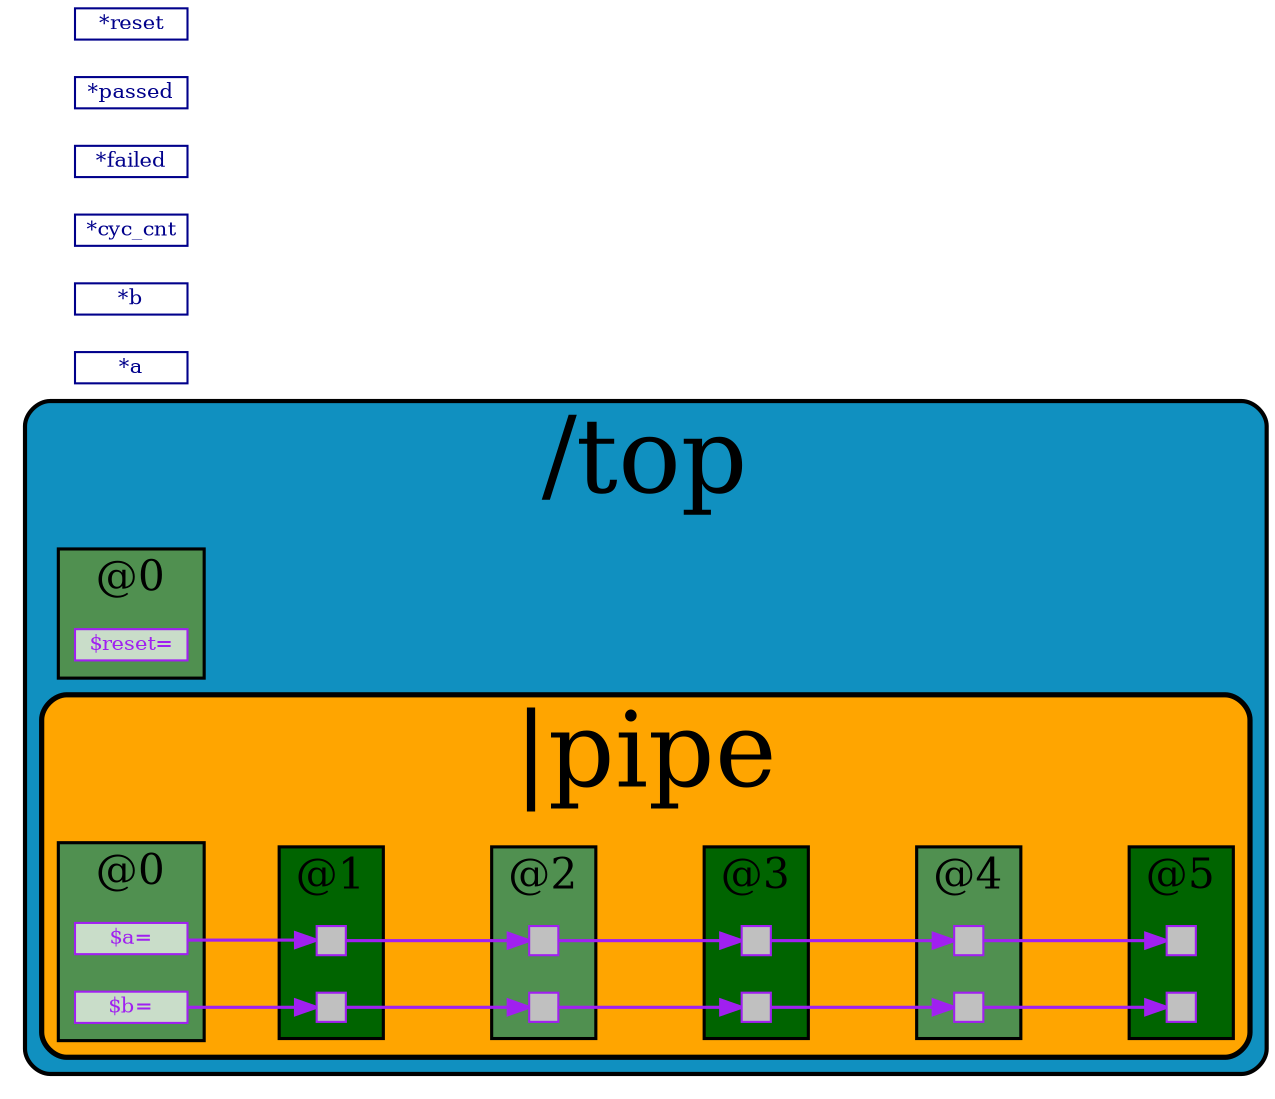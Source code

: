 // Generated by SandPiper(TM) 1.9-2018/02/11-beta from Redwood EDA.
// (Installed here: /home/devel/SandPiper_1.9-2018_02_11-beta_distro.)
// Redwood EDA does not claim intellectual property rights to this file and provides no warranty regarding its correctness or quality.


// Transaction Flow Graph:

strict digraph "top.tlv" {
   graph [layout = dot, rankdir = "LR", outputorder = edgesfirst, splines = ortho];
   node [layer = 4, shape = star, height = 0.02, style = filled, fontsize = 10, fontcolor = "purple", color = "purple", fillcolor = "#ffffffb0", penwidth = 1.0, margin = "0.03,0.03"];
   edge [layer = 3, weight = 4, penwidth = 1.5, color = "purple", fontcolor = "#00D000", labelfontcolor = "purple"];
   subgraph "cluster." {
      fillcolor = "#1090c0"
      style = "filled,rounded"
      penwidth = 2.0
      fontsize = 50
      tooltip = "/top"
      id = "id0{logical_entity=#Q##Q#}"
      label = "/top"
      subgraph "cluster.stage0" {
         "$reset@0" [fillcolor = "#ffffffb0", shape = box, label = "$reset=", id = "id1{logical_entity=#Q#$reset#Q#}", tooltip = "$reset = *reset;"];
      }
      subgraph "cluster.stage0" {
         style = "filled"
         fontsize = 20
         penwidth = 1.5
         label = "@0"
         id = "id2{logical_entity=#Q#|none@0#Q#}"
         tooltip = "@0"
         fillcolor = "#509050"
      }
      subgraph "cluster.|none" {
         fillcolor = "orange"
         style = "filled,rounded"
         penwidth = 2.5
         fontsize = 50
         tooltip = "|none"
         id = "id3{logical_entity=#Q#|none#Q#}"
         label = "|none"
      }
      subgraph "cluster.|pipe" {
         fillcolor = "orange"
         style = "filled,rounded"
         penwidth = 2.5
         fontsize = 50
         tooltip = "|pipe"
         id = "id4{logical_entity=#Q#|pipe#Q#}"
         label = "|pipe"
         subgraph "cluster.stage0" {
            "|pipe$a@0" [fillcolor = "#ffffffb0", shape = box, label = "$a=", id = "id5{logical_entity=#Q#|pipe$a#Q#}", tooltip = "$a = *a ;"];
         }
         subgraph "cluster.stage1" {
            "|pipe$a@1" [label = "", shape = box, fixedsize = true, width = 0.2, height = 0.2, penwidth = 1.0, shape = box, fillcolor = grey];
         }
         subgraph "cluster.stage2" {
            "|pipe$a@2" [label = "", shape = box, fixedsize = true, width = 0.2, height = 0.2, penwidth = 1.0, shape = box, fillcolor = grey];
         }
         subgraph "cluster.stage3" {
            "|pipe$a@3" [label = "", shape = box, fixedsize = true, width = 0.2, height = 0.2, penwidth = 1.0, shape = box, fillcolor = grey];
         }
         subgraph "cluster.stage4" {
            "|pipe$a@4" [label = "", shape = box, fixedsize = true, width = 0.2, height = 0.2, penwidth = 1.0, shape = box, fillcolor = grey];
         }
         subgraph "cluster.stage5" {
            "|pipe$a@5" [label = "", shape = box, fixedsize = true, width = 0.2, height = 0.2, penwidth = 1.0, shape = box, fillcolor = grey];
         }
         subgraph "cluster.stage0" {
            "|pipe$b@0" [fillcolor = "#ffffffb0", shape = box, label = "$b=", id = "id11{logical_entity=#Q#|pipe$b#Q#}", tooltip = "$b = *b;"];
         }
         subgraph "cluster.stage1" {
            "|pipe$b@1" [label = "", shape = box, fixedsize = true, width = 0.2, height = 0.2, penwidth = 1.0, shape = box, fillcolor = grey];
         }
         subgraph "cluster.stage2" {
            "|pipe$b@2" [label = "", shape = box, fixedsize = true, width = 0.2, height = 0.2, penwidth = 1.0, shape = box, fillcolor = grey];
         }
         subgraph "cluster.stage3" {
            "|pipe$b@3" [label = "", shape = box, fixedsize = true, width = 0.2, height = 0.2, penwidth = 1.0, shape = box, fillcolor = grey];
         }
         subgraph "cluster.stage4" {
            "|pipe$b@4" [label = "", shape = box, fixedsize = true, width = 0.2, height = 0.2, penwidth = 1.0, shape = box, fillcolor = grey];
         }
         subgraph "cluster.stage5" {
            "|pipe$b@5" [label = "", shape = box, fixedsize = true, width = 0.2, height = 0.2, penwidth = 1.0, shape = box, fillcolor = grey];
         }
         subgraph "cluster.stage0" {
            style = "filled"
            fontsize = 20
            penwidth = 1.5
            label = "@0"
            id = "id17{logical_entity=#Q#|pipe@0#Q#}"
            tooltip = "|pipe@0"
            fillcolor = "#509050"
         }
         subgraph "cluster.stage1" {
            style = "filled"
            fontsize = 20
            penwidth = 1.5
            label = "@1"
            id = "id18{logical_entity=#Q#|pipe@2#Q#}"
            tooltip = "|pipe@1"
            fillcolor = "darkgreen"
         }
         subgraph "cluster.stage2" {
            style = "filled"
            fontsize = 20
            penwidth = 1.5
            label = "@2"
            id = "id19{logical_entity=#Q#|pipe@4#Q#}"
            tooltip = "|pipe@2"
            fillcolor = "#509050"
         }
         subgraph "cluster.stage3" {
            style = "filled"
            fontsize = 20
            penwidth = 1.5
            label = "@3"
            id = "id20{logical_entity=#Q#|pipe@6#Q#}"
            tooltip = "|pipe@3"
            fillcolor = "darkgreen"
         }
         subgraph "cluster.stage4" {
            style = "filled"
            fontsize = 20
            penwidth = 1.5
            label = "@4"
            id = "id21{logical_entity=#Q#|pipe@8#Q#}"
            tooltip = "|pipe@4"
            fillcolor = "#509050"
         }
         subgraph "cluster.stage5" {
            style = "filled"
            fontsize = 20
            penwidth = 1.5
            label = "@5"
            id = "id22{logical_entity=#Q#|pipe@10#Q#}"
            tooltip = "|pipe@5"
            fillcolor = "darkgreen"
         }
      }
   }

"*a" [shape = box, color = "#00008b", fontcolor = "#00008b", fillcolor = white];
"*b" [shape = box, color = "#00008b", fontcolor = "#00008b", fillcolor = white];
"*cyc_cnt" [shape = box, color = "#00008b", fontcolor = "#00008b", fillcolor = white];
"*failed" [shape = box, color = "#00008b", fontcolor = "#00008b", fillcolor = white];
"*passed" [shape = box, color = "#00008b", fontcolor = "#00008b", fillcolor = white];
"*reset" [shape = box, color = "#00008b", fontcolor = "#00008b", fillcolor = white];

"|pipe$a@0" -> "|pipe$a@1" [id = "id6{logical_entity=#Q#|pipe$a#Q#}", weight = 10]
"|pipe$a@1" -> "|pipe$a@2" [id = "id7{logical_entity=#Q#|pipe$a#Q#}", weight = 10]
"|pipe$a@2" -> "|pipe$a@3" [id = "id8{logical_entity=#Q#|pipe$a#Q#}", weight = 10]
"|pipe$a@3" -> "|pipe$a@4" [id = "id9{logical_entity=#Q#|pipe$a#Q#}", weight = 10]
"|pipe$a@4" -> "|pipe$a@5" [id = "id10{logical_entity=#Q#|pipe$a#Q#}", weight = 10]
"|pipe$b@0" -> "|pipe$b@1" [id = "id12{logical_entity=#Q#|pipe$b#Q#}", weight = 10]
"|pipe$b@1" -> "|pipe$b@2" [id = "id13{logical_entity=#Q#|pipe$b#Q#}", weight = 10]
"|pipe$b@2" -> "|pipe$b@3" [id = "id14{logical_entity=#Q#|pipe$b#Q#}", weight = 10]
"|pipe$b@3" -> "|pipe$b@4" [id = "id15{logical_entity=#Q#|pipe$b#Q#}", weight = 10]
"|pipe$b@4" -> "|pipe$b@5" [id = "id16{logical_entity=#Q#|pipe$b#Q#}", weight = 10]
}
